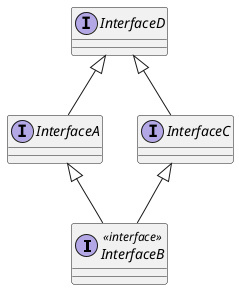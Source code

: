 @startuml

interface InterfaceB <<interface>> extends InterfaceA
interface InterfaceB extends InterfaceC
interface InterfaceA extends InterfaceD
interface InterfaceC extends InterfaceD

@enduml